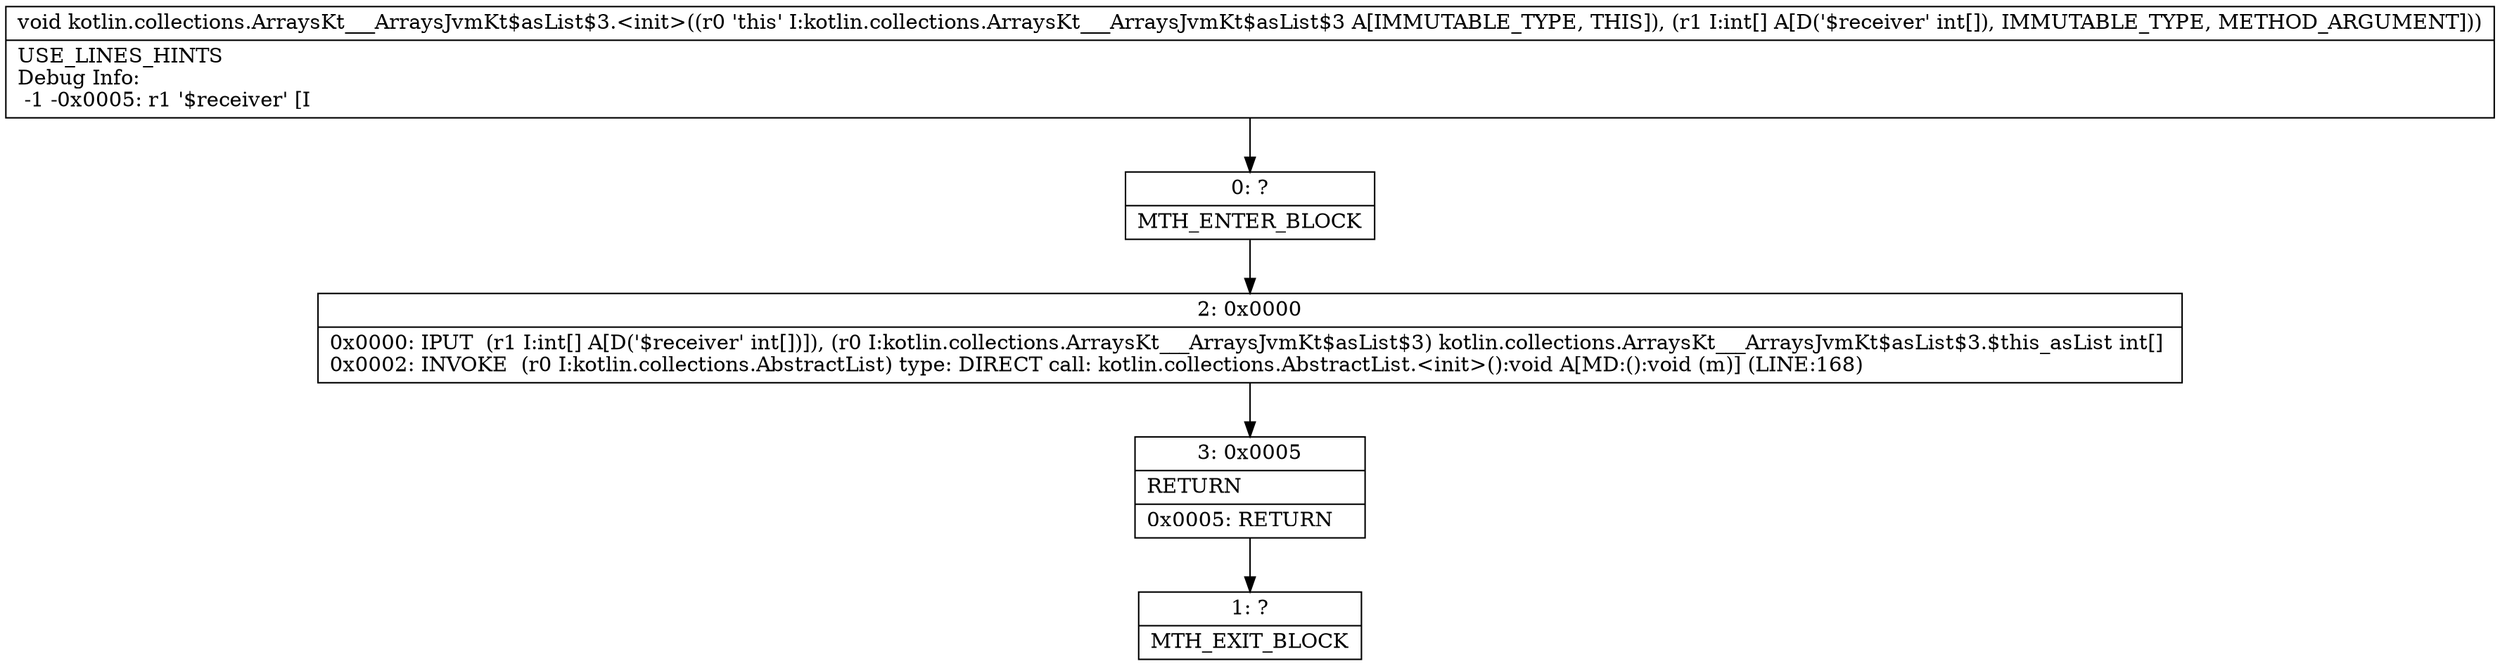 digraph "CFG forkotlin.collections.ArraysKt___ArraysJvmKt$asList$3.\<init\>([I)V" {
Node_0 [shape=record,label="{0\:\ ?|MTH_ENTER_BLOCK\l}"];
Node_2 [shape=record,label="{2\:\ 0x0000|0x0000: IPUT  (r1 I:int[] A[D('$receiver' int[])]), (r0 I:kotlin.collections.ArraysKt___ArraysJvmKt$asList$3) kotlin.collections.ArraysKt___ArraysJvmKt$asList$3.$this_asList int[] \l0x0002: INVOKE  (r0 I:kotlin.collections.AbstractList) type: DIRECT call: kotlin.collections.AbstractList.\<init\>():void A[MD:():void (m)] (LINE:168)\l}"];
Node_3 [shape=record,label="{3\:\ 0x0005|RETURN\l|0x0005: RETURN   \l}"];
Node_1 [shape=record,label="{1\:\ ?|MTH_EXIT_BLOCK\l}"];
MethodNode[shape=record,label="{void kotlin.collections.ArraysKt___ArraysJvmKt$asList$3.\<init\>((r0 'this' I:kotlin.collections.ArraysKt___ArraysJvmKt$asList$3 A[IMMUTABLE_TYPE, THIS]), (r1 I:int[] A[D('$receiver' int[]), IMMUTABLE_TYPE, METHOD_ARGUMENT]))  | USE_LINES_HINTS\lDebug Info:\l  \-1 \-0x0005: r1 '$receiver' [I\l}"];
MethodNode -> Node_0;Node_0 -> Node_2;
Node_2 -> Node_3;
Node_3 -> Node_1;
}

